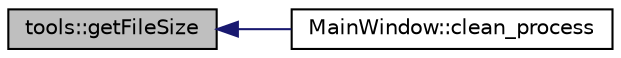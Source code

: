 digraph "tools::getFileSize"
{
 // INTERACTIVE_SVG=YES
  edge [fontname="Helvetica",fontsize="10",labelfontname="Helvetica",labelfontsize="10"];
  node [fontname="Helvetica",fontsize="10",shape=record];
  rankdir="LR";
  Node68 [label="tools::getFileSize",height=0.2,width=0.4,color="black", fillcolor="grey75", style="filled", fontcolor="black"];
  Node68 -> Node69 [dir="back",color="midnightblue",fontsize="10",style="solid",fontname="Helvetica"];
  Node69 [label="MainWindow::clean_process",height=0.2,width=0.4,color="black", fillcolor="white", style="filled",URL="$class_main_window.html#afcfd35506889f65ad36b4c258920f57b",tooltip="Lancer le nettoyage d&#39;un fichier de paye XML. "];
}
